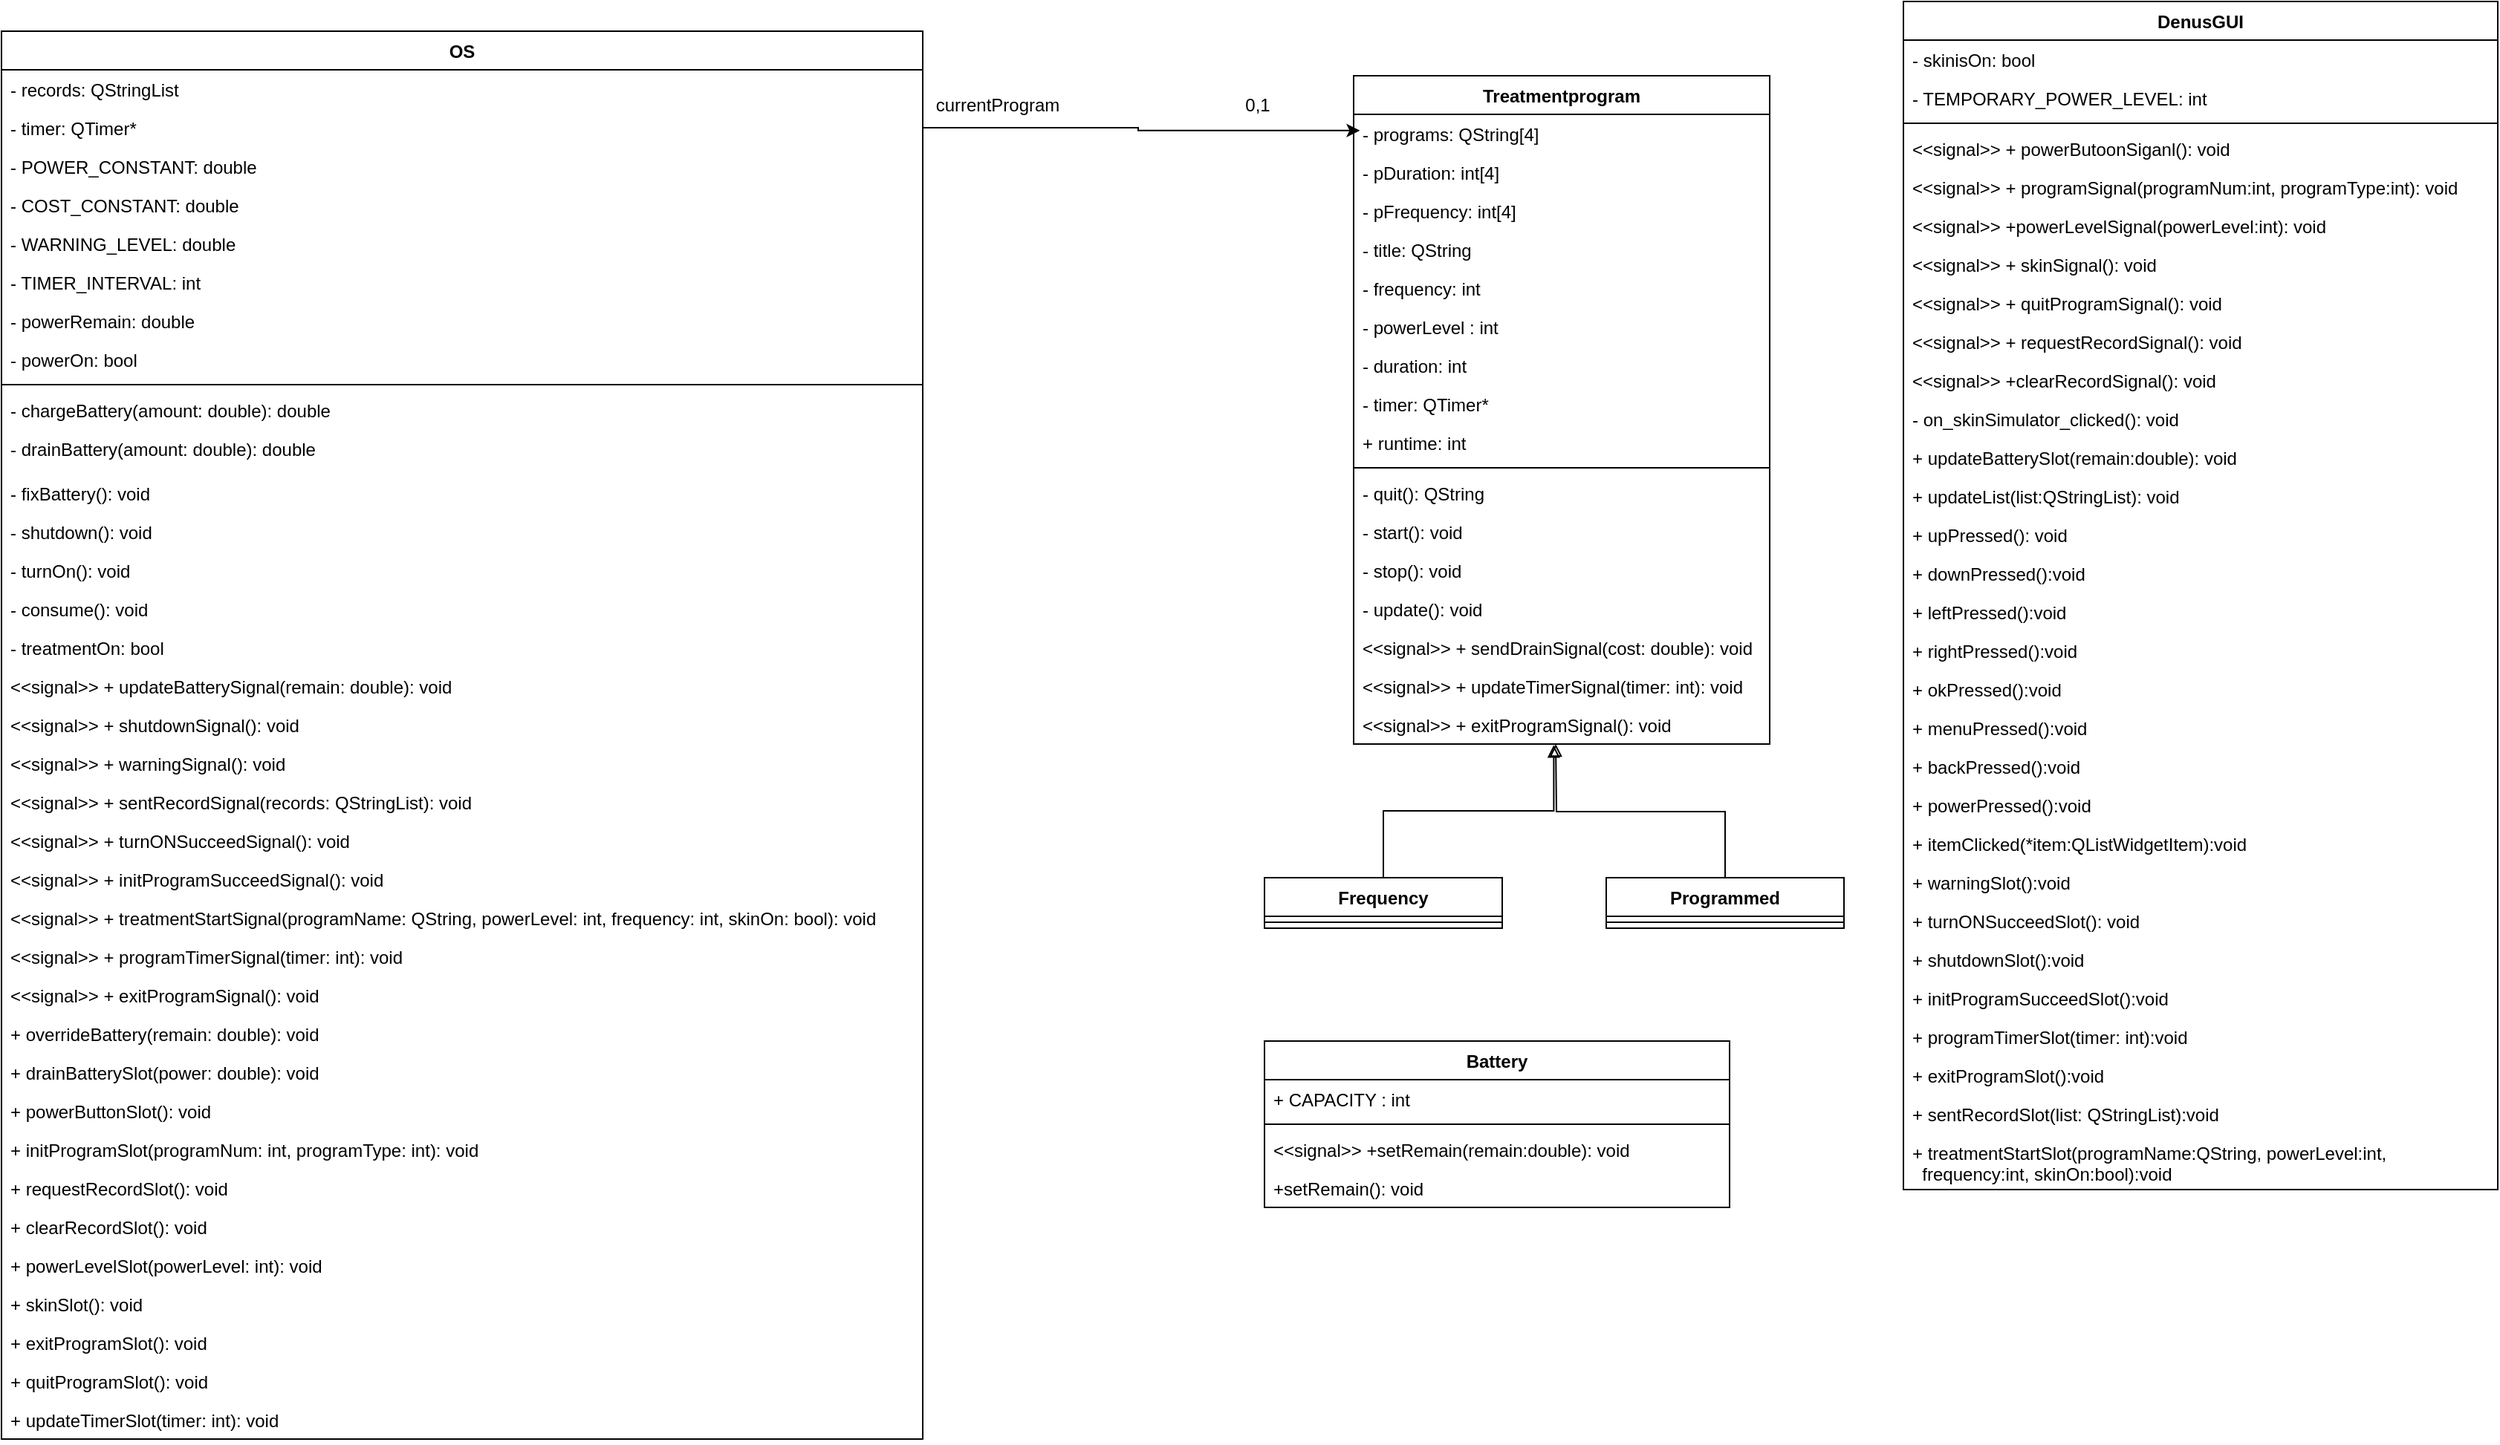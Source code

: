 <mxfile version="14.6.1" type="github">
  <diagram id="hlfqywLwCxhnhgCCT2zA" name="Page-1">
    <mxGraphModel dx="1186" dy="691" grid="1" gridSize="10" guides="1" tooltips="1" connect="1" arrows="1" fold="1" page="1" pageScale="1" pageWidth="827" pageHeight="1169" math="0" shadow="0">
      <root>
        <mxCell id="0" />
        <mxCell id="1" parent="0" />
        <mxCell id="2i6f_pU243hWTDEsExSb-6" value="OS" style="swimlane;fontStyle=1;align=center;verticalAlign=top;childLayout=stackLayout;horizontal=1;startSize=26;horizontalStack=0;resizeParent=1;resizeParentMax=0;resizeLast=0;collapsible=1;marginBottom=0;" parent="1" vertex="1">
          <mxGeometry x="60" y="60" width="620" height="948" as="geometry" />
        </mxCell>
        <mxCell id="6Ex3THZ8hztv9J3nGQ2k-1" value="- records: QStringList" style="text;strokeColor=none;fillColor=none;align=left;verticalAlign=top;spacingLeft=4;spacingRight=4;overflow=hidden;rotatable=0;points=[[0,0.5],[1,0.5]];portConstraint=eastwest;" parent="2i6f_pU243hWTDEsExSb-6" vertex="1">
          <mxGeometry y="26" width="620" height="26" as="geometry" />
        </mxCell>
        <mxCell id="wWTn0fQBB8vopCXBrPZ8-14" value="- timer: QTimer*" style="text;strokeColor=none;fillColor=none;align=left;verticalAlign=top;spacingLeft=4;spacingRight=4;overflow=hidden;rotatable=0;points=[[0,0.5],[1,0.5]];portConstraint=eastwest;" parent="2i6f_pU243hWTDEsExSb-6" vertex="1">
          <mxGeometry y="52" width="620" height="26" as="geometry" />
        </mxCell>
        <mxCell id="wWTn0fQBB8vopCXBrPZ8-8" value="- POWER_CONSTANT: double" style="text;strokeColor=none;fillColor=none;align=left;verticalAlign=top;spacingLeft=4;spacingRight=4;overflow=hidden;rotatable=0;points=[[0,0.5],[1,0.5]];portConstraint=eastwest;" parent="2i6f_pU243hWTDEsExSb-6" vertex="1">
          <mxGeometry y="78" width="620" height="26" as="geometry" />
        </mxCell>
        <mxCell id="wWTn0fQBB8vopCXBrPZ8-11" value="- COST_CONSTANT: double" style="text;strokeColor=none;fillColor=none;align=left;verticalAlign=top;spacingLeft=4;spacingRight=4;overflow=hidden;rotatable=0;points=[[0,0.5],[1,0.5]];portConstraint=eastwest;" parent="2i6f_pU243hWTDEsExSb-6" vertex="1">
          <mxGeometry y="104" width="620" height="26" as="geometry" />
        </mxCell>
        <mxCell id="wWTn0fQBB8vopCXBrPZ8-12" value="- WARNING_LEVEL: double" style="text;strokeColor=none;fillColor=none;align=left;verticalAlign=top;spacingLeft=4;spacingRight=4;overflow=hidden;rotatable=0;points=[[0,0.5],[1,0.5]];portConstraint=eastwest;" parent="2i6f_pU243hWTDEsExSb-6" vertex="1">
          <mxGeometry y="130" width="620" height="26" as="geometry" />
        </mxCell>
        <mxCell id="wWTn0fQBB8vopCXBrPZ8-13" value="- TIMER_INTERVAL: int" style="text;strokeColor=none;fillColor=none;align=left;verticalAlign=top;spacingLeft=4;spacingRight=4;overflow=hidden;rotatable=0;points=[[0,0.5],[1,0.5]];portConstraint=eastwest;" parent="2i6f_pU243hWTDEsExSb-6" vertex="1">
          <mxGeometry y="156" width="620" height="26" as="geometry" />
        </mxCell>
        <mxCell id="wWTn0fQBB8vopCXBrPZ8-15" value="- powerRemain: double" style="text;strokeColor=none;fillColor=none;align=left;verticalAlign=top;spacingLeft=4;spacingRight=4;overflow=hidden;rotatable=0;points=[[0,0.5],[1,0.5]];portConstraint=eastwest;" parent="2i6f_pU243hWTDEsExSb-6" vertex="1">
          <mxGeometry y="182" width="620" height="26" as="geometry" />
        </mxCell>
        <mxCell id="wWTn0fQBB8vopCXBrPZ8-16" value="- powerOn: bool" style="text;strokeColor=none;fillColor=none;align=left;verticalAlign=top;spacingLeft=4;spacingRight=4;overflow=hidden;rotatable=0;points=[[0,0.5],[1,0.5]];portConstraint=eastwest;" parent="2i6f_pU243hWTDEsExSb-6" vertex="1">
          <mxGeometry y="208" width="620" height="26" as="geometry" />
        </mxCell>
        <mxCell id="2i6f_pU243hWTDEsExSb-8" value="" style="line;strokeWidth=1;fillColor=none;align=left;verticalAlign=middle;spacingTop=-1;spacingLeft=3;spacingRight=3;rotatable=0;labelPosition=right;points=[];portConstraint=eastwest;" parent="2i6f_pU243hWTDEsExSb-6" vertex="1">
          <mxGeometry y="234" width="620" height="8" as="geometry" />
        </mxCell>
        <mxCell id="wWTn0fQBB8vopCXBrPZ8-9" value="- chargeBattery(amount: double): double" style="text;strokeColor=none;fillColor=none;align=left;verticalAlign=top;spacingLeft=4;spacingRight=4;overflow=hidden;rotatable=0;points=[[0,0.5],[1,0.5]];portConstraint=eastwest;" parent="2i6f_pU243hWTDEsExSb-6" vertex="1">
          <mxGeometry y="242" width="620" height="26" as="geometry" />
        </mxCell>
        <mxCell id="wWTn0fQBB8vopCXBrPZ8-21" value="- drainBattery(amount: double): double" style="text;strokeColor=none;fillColor=none;align=left;verticalAlign=top;spacingLeft=4;spacingRight=4;overflow=hidden;rotatable=0;points=[[0,0.5],[1,0.5]];portConstraint=eastwest;" parent="2i6f_pU243hWTDEsExSb-6" vertex="1">
          <mxGeometry y="268" width="620" height="30" as="geometry" />
        </mxCell>
        <mxCell id="wWTn0fQBB8vopCXBrPZ8-10" value="- fixBattery(): void" style="text;strokeColor=none;fillColor=none;align=left;verticalAlign=top;spacingLeft=4;spacingRight=4;overflow=hidden;rotatable=0;points=[[0,0.5],[1,0.5]];portConstraint=eastwest;" parent="2i6f_pU243hWTDEsExSb-6" vertex="1">
          <mxGeometry y="298" width="620" height="26" as="geometry" />
        </mxCell>
        <mxCell id="wWTn0fQBB8vopCXBrPZ8-18" value="- shutdown(): void" style="text;strokeColor=none;fillColor=none;align=left;verticalAlign=top;spacingLeft=4;spacingRight=4;overflow=hidden;rotatable=0;points=[[0,0.5],[1,0.5]];portConstraint=eastwest;" parent="2i6f_pU243hWTDEsExSb-6" vertex="1">
          <mxGeometry y="324" width="620" height="26" as="geometry" />
        </mxCell>
        <mxCell id="wWTn0fQBB8vopCXBrPZ8-19" value="- turnOn(): void&#xa;" style="text;strokeColor=none;fillColor=none;align=left;verticalAlign=top;spacingLeft=4;spacingRight=4;overflow=hidden;rotatable=0;points=[[0,0.5],[1,0.5]];portConstraint=eastwest;" parent="2i6f_pU243hWTDEsExSb-6" vertex="1">
          <mxGeometry y="350" width="620" height="26" as="geometry" />
        </mxCell>
        <mxCell id="wWTn0fQBB8vopCXBrPZ8-20" value="- consume(): void&#xa;" style="text;strokeColor=none;fillColor=none;align=left;verticalAlign=top;spacingLeft=4;spacingRight=4;overflow=hidden;rotatable=0;points=[[0,0.5],[1,0.5]];portConstraint=eastwest;" parent="2i6f_pU243hWTDEsExSb-6" vertex="1">
          <mxGeometry y="376" width="620" height="26" as="geometry" />
        </mxCell>
        <mxCell id="wWTn0fQBB8vopCXBrPZ8-17" value="- treatmentOn: bool" style="text;strokeColor=none;fillColor=none;align=left;verticalAlign=top;spacingLeft=4;spacingRight=4;overflow=hidden;rotatable=0;points=[[0,0.5],[1,0.5]];portConstraint=eastwest;" parent="2i6f_pU243hWTDEsExSb-6" vertex="1">
          <mxGeometry y="402" width="620" height="26" as="geometry" />
        </mxCell>
        <mxCell id="wWTn0fQBB8vopCXBrPZ8-22" value="&lt;&lt;signal&gt;&gt; + updateBatterySignal(remain: double): void" style="text;strokeColor=none;fillColor=none;align=left;verticalAlign=top;spacingLeft=4;spacingRight=4;overflow=hidden;rotatable=0;points=[[0,0.5],[1,0.5]];portConstraint=eastwest;" parent="2i6f_pU243hWTDEsExSb-6" vertex="1">
          <mxGeometry y="428" width="620" height="26" as="geometry" />
        </mxCell>
        <mxCell id="wWTn0fQBB8vopCXBrPZ8-23" value="&lt;&lt;signal&gt;&gt; + shutdownSignal(): void" style="text;strokeColor=none;fillColor=none;align=left;verticalAlign=top;spacingLeft=4;spacingRight=4;overflow=hidden;rotatable=0;points=[[0,0.5],[1,0.5]];portConstraint=eastwest;" parent="2i6f_pU243hWTDEsExSb-6" vertex="1">
          <mxGeometry y="454" width="620" height="26" as="geometry" />
        </mxCell>
        <mxCell id="wWTn0fQBB8vopCXBrPZ8-24" value="&lt;&lt;signal&gt;&gt; + warningSignal(): void" style="text;strokeColor=none;fillColor=none;align=left;verticalAlign=top;spacingLeft=4;spacingRight=4;overflow=hidden;rotatable=0;points=[[0,0.5],[1,0.5]];portConstraint=eastwest;" parent="2i6f_pU243hWTDEsExSb-6" vertex="1">
          <mxGeometry y="480" width="620" height="26" as="geometry" />
        </mxCell>
        <mxCell id="wWTn0fQBB8vopCXBrPZ8-25" value="&lt;&lt;signal&gt;&gt; + sentRecordSignal(records: QStringList): void" style="text;strokeColor=none;fillColor=none;align=left;verticalAlign=top;spacingLeft=4;spacingRight=4;overflow=hidden;rotatable=0;points=[[0,0.5],[1,0.5]];portConstraint=eastwest;" parent="2i6f_pU243hWTDEsExSb-6" vertex="1">
          <mxGeometry y="506" width="620" height="26" as="geometry" />
        </mxCell>
        <mxCell id="wWTn0fQBB8vopCXBrPZ8-39" value="&lt;&lt;signal&gt;&gt; + turnONSucceedSignal(): void" style="text;strokeColor=none;fillColor=none;align=left;verticalAlign=top;spacingLeft=4;spacingRight=4;overflow=hidden;rotatable=0;points=[[0,0.5],[1,0.5]];portConstraint=eastwest;" parent="2i6f_pU243hWTDEsExSb-6" vertex="1">
          <mxGeometry y="532" width="620" height="26" as="geometry" />
        </mxCell>
        <mxCell id="wWTn0fQBB8vopCXBrPZ8-40" value="&lt;&lt;signal&gt;&gt; + initProgramSucceedSignal(): void" style="text;strokeColor=none;fillColor=none;align=left;verticalAlign=top;spacingLeft=4;spacingRight=4;overflow=hidden;rotatable=0;points=[[0,0.5],[1,0.5]];portConstraint=eastwest;" parent="2i6f_pU243hWTDEsExSb-6" vertex="1">
          <mxGeometry y="558" width="620" height="26" as="geometry" />
        </mxCell>
        <mxCell id="wWTn0fQBB8vopCXBrPZ8-41" value="&lt;&lt;signal&gt;&gt; + treatmentStartSignal(programName: QString, powerLevel: int, frequency: int, skinOn: bool): void" style="text;strokeColor=none;fillColor=none;align=left;verticalAlign=top;spacingLeft=4;spacingRight=4;overflow=hidden;rotatable=0;points=[[0,0.5],[1,0.5]];portConstraint=eastwest;" parent="2i6f_pU243hWTDEsExSb-6" vertex="1">
          <mxGeometry y="584" width="620" height="26" as="geometry" />
        </mxCell>
        <mxCell id="wWTn0fQBB8vopCXBrPZ8-42" value="&lt;&lt;signal&gt;&gt; + programTimerSignal(timer: int): void" style="text;strokeColor=none;fillColor=none;align=left;verticalAlign=top;spacingLeft=4;spacingRight=4;overflow=hidden;rotatable=0;points=[[0,0.5],[1,0.5]];portConstraint=eastwest;" parent="2i6f_pU243hWTDEsExSb-6" vertex="1">
          <mxGeometry y="610" width="620" height="26" as="geometry" />
        </mxCell>
        <mxCell id="wWTn0fQBB8vopCXBrPZ8-43" value="&lt;&lt;signal&gt;&gt; + exitProgramSignal(): void" style="text;strokeColor=none;fillColor=none;align=left;verticalAlign=top;spacingLeft=4;spacingRight=4;overflow=hidden;rotatable=0;points=[[0,0.5],[1,0.5]];portConstraint=eastwest;" parent="2i6f_pU243hWTDEsExSb-6" vertex="1">
          <mxGeometry y="636" width="620" height="26" as="geometry" />
        </mxCell>
        <mxCell id="wWTn0fQBB8vopCXBrPZ8-26" value="+ overrideBattery(remain: double): void" style="text;strokeColor=none;fillColor=none;align=left;verticalAlign=top;spacingLeft=4;spacingRight=4;overflow=hidden;rotatable=0;points=[[0,0.5],[1,0.5]];portConstraint=eastwest;" parent="2i6f_pU243hWTDEsExSb-6" vertex="1">
          <mxGeometry y="662" width="620" height="26" as="geometry" />
        </mxCell>
        <mxCell id="wWTn0fQBB8vopCXBrPZ8-27" value="+ drainBatterySlot(power: double): void" style="text;strokeColor=none;fillColor=none;align=left;verticalAlign=top;spacingLeft=4;spacingRight=4;overflow=hidden;rotatable=0;points=[[0,0.5],[1,0.5]];portConstraint=eastwest;" parent="2i6f_pU243hWTDEsExSb-6" vertex="1">
          <mxGeometry y="688" width="620" height="26" as="geometry" />
        </mxCell>
        <mxCell id="wWTn0fQBB8vopCXBrPZ8-28" value="+ powerButtonSlot(): void" style="text;strokeColor=none;fillColor=none;align=left;verticalAlign=top;spacingLeft=4;spacingRight=4;overflow=hidden;rotatable=0;points=[[0,0.5],[1,0.5]];portConstraint=eastwest;" parent="2i6f_pU243hWTDEsExSb-6" vertex="1">
          <mxGeometry y="714" width="620" height="26" as="geometry" />
        </mxCell>
        <mxCell id="wWTn0fQBB8vopCXBrPZ8-29" value="+ initProgramSlot(programNum: int, programType: int): void" style="text;strokeColor=none;fillColor=none;align=left;verticalAlign=top;spacingLeft=4;spacingRight=4;overflow=hidden;rotatable=0;points=[[0,0.5],[1,0.5]];portConstraint=eastwest;" parent="2i6f_pU243hWTDEsExSb-6" vertex="1">
          <mxGeometry y="740" width="620" height="26" as="geometry" />
        </mxCell>
        <mxCell id="wWTn0fQBB8vopCXBrPZ8-30" value="+ requestRecordSlot(): void" style="text;strokeColor=none;fillColor=none;align=left;verticalAlign=top;spacingLeft=4;spacingRight=4;overflow=hidden;rotatable=0;points=[[0,0.5],[1,0.5]];portConstraint=eastwest;" parent="2i6f_pU243hWTDEsExSb-6" vertex="1">
          <mxGeometry y="766" width="620" height="26" as="geometry" />
        </mxCell>
        <mxCell id="wWTn0fQBB8vopCXBrPZ8-31" value="+ clearRecordSlot(): void" style="text;strokeColor=none;fillColor=none;align=left;verticalAlign=top;spacingLeft=4;spacingRight=4;overflow=hidden;rotatable=0;points=[[0,0.5],[1,0.5]];portConstraint=eastwest;" parent="2i6f_pU243hWTDEsExSb-6" vertex="1">
          <mxGeometry y="792" width="620" height="26" as="geometry" />
        </mxCell>
        <mxCell id="wWTn0fQBB8vopCXBrPZ8-34" value="+ powerLevelSlot(powerLevel: int): void" style="text;strokeColor=none;fillColor=none;align=left;verticalAlign=top;spacingLeft=4;spacingRight=4;overflow=hidden;rotatable=0;points=[[0,0.5],[1,0.5]];portConstraint=eastwest;" parent="2i6f_pU243hWTDEsExSb-6" vertex="1">
          <mxGeometry y="818" width="620" height="26" as="geometry" />
        </mxCell>
        <mxCell id="wWTn0fQBB8vopCXBrPZ8-35" value="+ skinSlot(): void" style="text;strokeColor=none;fillColor=none;align=left;verticalAlign=top;spacingLeft=4;spacingRight=4;overflow=hidden;rotatable=0;points=[[0,0.5],[1,0.5]];portConstraint=eastwest;" parent="2i6f_pU243hWTDEsExSb-6" vertex="1">
          <mxGeometry y="844" width="620" height="26" as="geometry" />
        </mxCell>
        <mxCell id="wWTn0fQBB8vopCXBrPZ8-36" value="+ exitProgramSlot(): void" style="text;strokeColor=none;fillColor=none;align=left;verticalAlign=top;spacingLeft=4;spacingRight=4;overflow=hidden;rotatable=0;points=[[0,0.5],[1,0.5]];portConstraint=eastwest;" parent="2i6f_pU243hWTDEsExSb-6" vertex="1">
          <mxGeometry y="870" width="620" height="26" as="geometry" />
        </mxCell>
        <mxCell id="wWTn0fQBB8vopCXBrPZ8-37" value="+ quitProgramSlot(): void" style="text;strokeColor=none;fillColor=none;align=left;verticalAlign=top;spacingLeft=4;spacingRight=4;overflow=hidden;rotatable=0;points=[[0,0.5],[1,0.5]];portConstraint=eastwest;" parent="2i6f_pU243hWTDEsExSb-6" vertex="1">
          <mxGeometry y="896" width="620" height="26" as="geometry" />
        </mxCell>
        <mxCell id="wWTn0fQBB8vopCXBrPZ8-38" value="+ updateTimerSlot(timer: int): void" style="text;strokeColor=none;fillColor=none;align=left;verticalAlign=top;spacingLeft=4;spacingRight=4;overflow=hidden;rotatable=0;points=[[0,0.5],[1,0.5]];portConstraint=eastwest;" parent="2i6f_pU243hWTDEsExSb-6" vertex="1">
          <mxGeometry y="922" width="620" height="26" as="geometry" />
        </mxCell>
        <mxCell id="wWTn0fQBB8vopCXBrPZ8-33" style="edgeStyle=orthogonalEdgeStyle;rounded=0;orthogonalLoop=1;jettySize=auto;html=1;endArrow=block;endFill=0;entryX=0.481;entryY=1.026;entryDx=0;entryDy=0;entryPerimeter=0;" parent="1" source="2i6f_pU243hWTDEsExSb-22" target="-jx-THAxnTe_H25HyBi1-28" edge="1">
          <mxGeometry relative="1" as="geometry">
            <mxPoint x="1101" y="570" as="targetPoint" />
          </mxGeometry>
        </mxCell>
        <mxCell id="2i6f_pU243hWTDEsExSb-22" value="Frequency" style="swimlane;fontStyle=1;align=center;verticalAlign=top;childLayout=stackLayout;horizontal=1;startSize=26;horizontalStack=0;resizeParent=1;resizeParentMax=0;resizeLast=0;collapsible=1;marginBottom=0;" parent="1" vertex="1">
          <mxGeometry x="910" y="630" width="160" height="34" as="geometry" />
        </mxCell>
        <mxCell id="2i6f_pU243hWTDEsExSb-24" value="" style="line;strokeWidth=1;fillColor=none;align=left;verticalAlign=middle;spacingTop=-1;spacingLeft=3;spacingRight=3;rotatable=0;labelPosition=right;points=[];portConstraint=eastwest;" parent="2i6f_pU243hWTDEsExSb-22" vertex="1">
          <mxGeometry y="26" width="160" height="8" as="geometry" />
        </mxCell>
        <mxCell id="2i6f_pU243hWTDEsExSb-27" value="Programmed" style="swimlane;fontStyle=1;align=center;verticalAlign=top;childLayout=stackLayout;horizontal=1;startSize=26;horizontalStack=0;resizeParent=1;resizeParentMax=0;resizeLast=0;collapsible=1;marginBottom=0;" parent="1" vertex="1">
          <mxGeometry x="1140" y="630" width="160" height="34" as="geometry" />
        </mxCell>
        <mxCell id="2i6f_pU243hWTDEsExSb-29" value="" style="line;strokeWidth=1;fillColor=none;align=left;verticalAlign=middle;spacingTop=-1;spacingLeft=3;spacingRight=3;rotatable=0;labelPosition=right;points=[];portConstraint=eastwest;" parent="2i6f_pU243hWTDEsExSb-27" vertex="1">
          <mxGeometry y="26" width="160" height="8" as="geometry" />
        </mxCell>
        <mxCell id="icRJO9rCTyR9no6Rt8xL-1" style="edgeStyle=orthogonalEdgeStyle;rounded=0;orthogonalLoop=1;jettySize=auto;html=1;exitX=1;exitY=0.5;exitDx=0;exitDy=0;entryX=0.015;entryY=0.082;entryDx=0;entryDy=0;entryPerimeter=0;" parent="1" source="wWTn0fQBB8vopCXBrPZ8-14" target="-jx-THAxnTe_H25HyBi1-2" edge="1">
          <mxGeometry relative="1" as="geometry">
            <mxPoint x="960.98" y="124.988" as="targetPoint" />
          </mxGeometry>
        </mxCell>
        <mxCell id="icRJO9rCTyR9no6Rt8xL-2" value="0,1" style="text;html=1;align=center;verticalAlign=middle;resizable=0;points=[];autosize=1;strokeColor=none;" parent="1" vertex="1">
          <mxGeometry x="890" y="100" width="30" height="20" as="geometry" />
        </mxCell>
        <mxCell id="icRJO9rCTyR9no6Rt8xL-3" value="currentProgram" style="text;html=1;align=center;verticalAlign=middle;resizable=0;points=[];autosize=1;strokeColor=none;" parent="1" vertex="1">
          <mxGeometry x="680" y="100" width="100" height="20" as="geometry" />
        </mxCell>
        <mxCell id="-jx-THAxnTe_H25HyBi1-2" value="Treatmentprogram" style="swimlane;fontStyle=1;align=center;verticalAlign=top;childLayout=stackLayout;horizontal=1;startSize=26;horizontalStack=0;resizeParent=1;resizeParentMax=0;resizeLast=0;collapsible=1;marginBottom=0;" parent="1" vertex="1">
          <mxGeometry x="970" y="90" width="280" height="450" as="geometry" />
        </mxCell>
        <mxCell id="-jx-THAxnTe_H25HyBi1-3" value="- programs: QString[4]" style="text;strokeColor=none;fillColor=none;align=left;verticalAlign=top;spacingLeft=4;spacingRight=4;overflow=hidden;rotatable=0;points=[[0,0.5],[1,0.5]];portConstraint=eastwest;" parent="-jx-THAxnTe_H25HyBi1-2" vertex="1">
          <mxGeometry y="26" width="280" height="26" as="geometry" />
        </mxCell>
        <mxCell id="-jx-THAxnTe_H25HyBi1-6" value="- pDuration: int[4]" style="text;strokeColor=none;fillColor=none;align=left;verticalAlign=top;spacingLeft=4;spacingRight=4;overflow=hidden;rotatable=0;points=[[0,0.5],[1,0.5]];portConstraint=eastwest;" parent="-jx-THAxnTe_H25HyBi1-2" vertex="1">
          <mxGeometry y="52" width="280" height="26" as="geometry" />
        </mxCell>
        <mxCell id="-jx-THAxnTe_H25HyBi1-7" value="- pFrequency: int[4]" style="text;strokeColor=none;fillColor=none;align=left;verticalAlign=top;spacingLeft=4;spacingRight=4;overflow=hidden;rotatable=0;points=[[0,0.5],[1,0.5]];portConstraint=eastwest;" parent="-jx-THAxnTe_H25HyBi1-2" vertex="1">
          <mxGeometry y="78" width="280" height="26" as="geometry" />
        </mxCell>
        <mxCell id="-jx-THAxnTe_H25HyBi1-9" value="- title: QString" style="text;strokeColor=none;fillColor=none;align=left;verticalAlign=top;spacingLeft=4;spacingRight=4;overflow=hidden;rotatable=0;points=[[0,0.5],[1,0.5]];portConstraint=eastwest;" parent="-jx-THAxnTe_H25HyBi1-2" vertex="1">
          <mxGeometry y="104" width="280" height="26" as="geometry" />
        </mxCell>
        <mxCell id="-jx-THAxnTe_H25HyBi1-10" value="- frequency: int" style="text;strokeColor=none;fillColor=none;align=left;verticalAlign=top;spacingLeft=4;spacingRight=4;overflow=hidden;rotatable=0;points=[[0,0.5],[1,0.5]];portConstraint=eastwest;" parent="-jx-THAxnTe_H25HyBi1-2" vertex="1">
          <mxGeometry y="130" width="280" height="26" as="geometry" />
        </mxCell>
        <mxCell id="-jx-THAxnTe_H25HyBi1-11" value="- powerLevel : int" style="text;strokeColor=none;fillColor=none;align=left;verticalAlign=top;spacingLeft=4;spacingRight=4;overflow=hidden;rotatable=0;points=[[0,0.5],[1,0.5]];portConstraint=eastwest;" parent="-jx-THAxnTe_H25HyBi1-2" vertex="1">
          <mxGeometry y="156" width="280" height="26" as="geometry" />
        </mxCell>
        <mxCell id="-jx-THAxnTe_H25HyBi1-12" value="- duration: int" style="text;strokeColor=none;fillColor=none;align=left;verticalAlign=top;spacingLeft=4;spacingRight=4;overflow=hidden;rotatable=0;points=[[0,0.5],[1,0.5]];portConstraint=eastwest;" parent="-jx-THAxnTe_H25HyBi1-2" vertex="1">
          <mxGeometry y="182" width="280" height="26" as="geometry" />
        </mxCell>
        <mxCell id="-jx-THAxnTe_H25HyBi1-13" value="- timer: QTimer*" style="text;strokeColor=none;fillColor=none;align=left;verticalAlign=top;spacingLeft=4;spacingRight=4;overflow=hidden;rotatable=0;points=[[0,0.5],[1,0.5]];portConstraint=eastwest;" parent="-jx-THAxnTe_H25HyBi1-2" vertex="1">
          <mxGeometry y="208" width="280" height="26" as="geometry" />
        </mxCell>
        <mxCell id="-jx-THAxnTe_H25HyBi1-14" value="+ runtime: int" style="text;strokeColor=none;fillColor=none;align=left;verticalAlign=top;spacingLeft=4;spacingRight=4;overflow=hidden;rotatable=0;points=[[0,0.5],[1,0.5]];portConstraint=eastwest;" parent="-jx-THAxnTe_H25HyBi1-2" vertex="1">
          <mxGeometry y="234" width="280" height="26" as="geometry" />
        </mxCell>
        <mxCell id="-jx-THAxnTe_H25HyBi1-4" value="" style="line;strokeWidth=1;fillColor=none;align=left;verticalAlign=middle;spacingTop=-1;spacingLeft=3;spacingRight=3;rotatable=0;labelPosition=right;points=[];portConstraint=eastwest;" parent="-jx-THAxnTe_H25HyBi1-2" vertex="1">
          <mxGeometry y="260" width="280" height="8" as="geometry" />
        </mxCell>
        <mxCell id="-jx-THAxnTe_H25HyBi1-17" value="- quit(): QString" style="text;strokeColor=none;fillColor=none;align=left;verticalAlign=top;spacingLeft=4;spacingRight=4;overflow=hidden;rotatable=0;points=[[0,0.5],[1,0.5]];portConstraint=eastwest;" parent="-jx-THAxnTe_H25HyBi1-2" vertex="1">
          <mxGeometry y="268" width="280" height="26" as="geometry" />
        </mxCell>
        <mxCell id="-jx-THAxnTe_H25HyBi1-18" value="- start(): void" style="text;strokeColor=none;fillColor=none;align=left;verticalAlign=top;spacingLeft=4;spacingRight=4;overflow=hidden;rotatable=0;points=[[0,0.5],[1,0.5]];portConstraint=eastwest;" parent="-jx-THAxnTe_H25HyBi1-2" vertex="1">
          <mxGeometry y="294" width="280" height="26" as="geometry" />
        </mxCell>
        <mxCell id="-jx-THAxnTe_H25HyBi1-23" value="- stop(): void" style="text;strokeColor=none;fillColor=none;align=left;verticalAlign=top;spacingLeft=4;spacingRight=4;overflow=hidden;rotatable=0;points=[[0,0.5],[1,0.5]];portConstraint=eastwest;" parent="-jx-THAxnTe_H25HyBi1-2" vertex="1">
          <mxGeometry y="320" width="280" height="26" as="geometry" />
        </mxCell>
        <mxCell id="-jx-THAxnTe_H25HyBi1-24" value="- update(): void" style="text;strokeColor=none;fillColor=none;align=left;verticalAlign=top;spacingLeft=4;spacingRight=4;overflow=hidden;rotatable=0;points=[[0,0.5],[1,0.5]];portConstraint=eastwest;" parent="-jx-THAxnTe_H25HyBi1-2" vertex="1">
          <mxGeometry y="346" width="280" height="26" as="geometry" />
        </mxCell>
        <mxCell id="-jx-THAxnTe_H25HyBi1-25" value="&lt;&lt;signal&gt;&gt; + sendDrainSignal(cost: double): void" style="text;strokeColor=none;fillColor=none;align=left;verticalAlign=top;spacingLeft=4;spacingRight=4;overflow=hidden;rotatable=0;points=[[0,0.5],[1,0.5]];portConstraint=eastwest;" parent="-jx-THAxnTe_H25HyBi1-2" vertex="1">
          <mxGeometry y="372" width="280" height="26" as="geometry" />
        </mxCell>
        <mxCell id="-jx-THAxnTe_H25HyBi1-27" value="&lt;&lt;signal&gt;&gt; + updateTimerSignal(timer: int): void" style="text;strokeColor=none;fillColor=none;align=left;verticalAlign=top;spacingLeft=4;spacingRight=4;overflow=hidden;rotatable=0;points=[[0,0.5],[1,0.5]];portConstraint=eastwest;" parent="-jx-THAxnTe_H25HyBi1-2" vertex="1">
          <mxGeometry y="398" width="280" height="26" as="geometry" />
        </mxCell>
        <mxCell id="-jx-THAxnTe_H25HyBi1-28" value="&lt;&lt;signal&gt;&gt; + exitProgramSignal(): void" style="text;strokeColor=none;fillColor=none;align=left;verticalAlign=top;spacingLeft=4;spacingRight=4;overflow=hidden;rotatable=0;points=[[0,0.5],[1,0.5]];portConstraint=eastwest;" parent="-jx-THAxnTe_H25HyBi1-2" vertex="1">
          <mxGeometry y="424" width="280" height="26" as="geometry" />
        </mxCell>
        <mxCell id="-jx-THAxnTe_H25HyBi1-29" style="edgeStyle=orthogonalEdgeStyle;rounded=0;orthogonalLoop=1;jettySize=auto;html=1;endArrow=block;endFill=0;exitX=0.5;exitY=0;exitDx=0;exitDy=0;" parent="1" source="2i6f_pU243hWTDEsExSb-27" edge="1">
          <mxGeometry relative="1" as="geometry">
            <mxPoint x="1000" y="640" as="sourcePoint" />
            <mxPoint x="1106" y="540" as="targetPoint" />
          </mxGeometry>
        </mxCell>
        <mxCell id="mvSNyHNDQJpL3ZREzxEM-1" value="DenusGUI" style="swimlane;fontStyle=1;align=center;verticalAlign=top;childLayout=stackLayout;horizontal=1;startSize=26;horizontalStack=0;resizeParent=1;resizeParentMax=0;resizeLast=0;collapsible=1;marginBottom=0;" parent="1" vertex="1">
          <mxGeometry x="1340" y="40" width="400" height="800" as="geometry" />
        </mxCell>
        <mxCell id="mvSNyHNDQJpL3ZREzxEM-2" value="- skinisOn: bool" style="text;strokeColor=none;fillColor=none;align=left;verticalAlign=top;spacingLeft=4;spacingRight=4;overflow=hidden;rotatable=0;points=[[0,0.5],[1,0.5]];portConstraint=eastwest;" parent="mvSNyHNDQJpL3ZREzxEM-1" vertex="1">
          <mxGeometry y="26" width="400" height="26" as="geometry" />
        </mxCell>
        <mxCell id="mvSNyHNDQJpL3ZREzxEM-5" value="- TEMPORARY_POWER_LEVEL: int" style="text;strokeColor=none;fillColor=none;align=left;verticalAlign=top;spacingLeft=4;spacingRight=4;overflow=hidden;rotatable=0;points=[[0,0.5],[1,0.5]];portConstraint=eastwest;" parent="mvSNyHNDQJpL3ZREzxEM-1" vertex="1">
          <mxGeometry y="52" width="400" height="26" as="geometry" />
        </mxCell>
        <mxCell id="mvSNyHNDQJpL3ZREzxEM-3" value="" style="line;strokeWidth=1;fillColor=none;align=left;verticalAlign=middle;spacingTop=-1;spacingLeft=3;spacingRight=3;rotatable=0;labelPosition=right;points=[];portConstraint=eastwest;" parent="mvSNyHNDQJpL3ZREzxEM-1" vertex="1">
          <mxGeometry y="78" width="400" height="8" as="geometry" />
        </mxCell>
        <mxCell id="mvSNyHNDQJpL3ZREzxEM-7" value="&lt;&lt;signal&gt;&gt; + powerButoonSiganl(): void" style="text;strokeColor=none;fillColor=none;align=left;verticalAlign=top;spacingLeft=4;spacingRight=4;overflow=hidden;rotatable=0;points=[[0,0.5],[1,0.5]];portConstraint=eastwest;" parent="mvSNyHNDQJpL3ZREzxEM-1" vertex="1">
          <mxGeometry y="86" width="400" height="26" as="geometry" />
        </mxCell>
        <mxCell id="mvSNyHNDQJpL3ZREzxEM-8" value="&lt;&lt;signal&gt;&gt; + programSignal(programNum:int, programType:int): void" style="text;strokeColor=none;fillColor=none;align=left;verticalAlign=top;spacingLeft=4;spacingRight=4;overflow=hidden;rotatable=0;points=[[0,0.5],[1,0.5]];portConstraint=eastwest;" parent="mvSNyHNDQJpL3ZREzxEM-1" vertex="1">
          <mxGeometry y="112" width="400" height="26" as="geometry" />
        </mxCell>
        <mxCell id="mvSNyHNDQJpL3ZREzxEM-9" value="&lt;&lt;signal&gt;&gt; +powerLevelSignal(powerLevel:int): void" style="text;strokeColor=none;fillColor=none;align=left;verticalAlign=top;spacingLeft=4;spacingRight=4;overflow=hidden;rotatable=0;points=[[0,0.5],[1,0.5]];portConstraint=eastwest;" parent="mvSNyHNDQJpL3ZREzxEM-1" vertex="1">
          <mxGeometry y="138" width="400" height="26" as="geometry" />
        </mxCell>
        <mxCell id="mvSNyHNDQJpL3ZREzxEM-11" value="&lt;&lt;signal&gt;&gt; + skinSignal(): void" style="text;strokeColor=none;fillColor=none;align=left;verticalAlign=top;spacingLeft=4;spacingRight=4;overflow=hidden;rotatable=0;points=[[0,0.5],[1,0.5]];portConstraint=eastwest;" parent="mvSNyHNDQJpL3ZREzxEM-1" vertex="1">
          <mxGeometry y="164" width="400" height="26" as="geometry" />
        </mxCell>
        <mxCell id="mvSNyHNDQJpL3ZREzxEM-12" value="&lt;&lt;signal&gt;&gt; + quitProgramSignal(): void" style="text;strokeColor=none;fillColor=none;align=left;verticalAlign=top;spacingLeft=4;spacingRight=4;overflow=hidden;rotatable=0;points=[[0,0.5],[1,0.5]];portConstraint=eastwest;" parent="mvSNyHNDQJpL3ZREzxEM-1" vertex="1">
          <mxGeometry y="190" width="400" height="26" as="geometry" />
        </mxCell>
        <mxCell id="mvSNyHNDQJpL3ZREzxEM-13" value="&lt;&lt;signal&gt;&gt; + requestRecordSignal(): void" style="text;strokeColor=none;fillColor=none;align=left;verticalAlign=top;spacingLeft=4;spacingRight=4;overflow=hidden;rotatable=0;points=[[0,0.5],[1,0.5]];portConstraint=eastwest;" parent="mvSNyHNDQJpL3ZREzxEM-1" vertex="1">
          <mxGeometry y="216" width="400" height="26" as="geometry" />
        </mxCell>
        <mxCell id="mvSNyHNDQJpL3ZREzxEM-10" value="&lt;&lt;signal&gt;&gt; +clearRecordSignal(): void" style="text;strokeColor=none;fillColor=none;align=left;verticalAlign=top;spacingLeft=4;spacingRight=4;overflow=hidden;rotatable=0;points=[[0,0.5],[1,0.5]];portConstraint=eastwest;" parent="mvSNyHNDQJpL3ZREzxEM-1" vertex="1">
          <mxGeometry y="242" width="400" height="26" as="geometry" />
        </mxCell>
        <mxCell id="mvSNyHNDQJpL3ZREzxEM-15" value="- on_skinSimulator_clicked(): void" style="text;strokeColor=none;fillColor=none;align=left;verticalAlign=top;spacingLeft=4;spacingRight=4;overflow=hidden;rotatable=0;points=[[0,0.5],[1,0.5]];portConstraint=eastwest;" parent="mvSNyHNDQJpL3ZREzxEM-1" vertex="1">
          <mxGeometry y="268" width="400" height="26" as="geometry" />
        </mxCell>
        <mxCell id="mvSNyHNDQJpL3ZREzxEM-28" value="+ updateBatterySlot(remain:double): void" style="text;strokeColor=none;fillColor=none;align=left;verticalAlign=top;spacingLeft=4;spacingRight=4;overflow=hidden;rotatable=0;points=[[0,0.5],[1,0.5]];portConstraint=eastwest;" parent="mvSNyHNDQJpL3ZREzxEM-1" vertex="1">
          <mxGeometry y="294" width="400" height="26" as="geometry" />
        </mxCell>
        <mxCell id="mvSNyHNDQJpL3ZREzxEM-30" value="+ updateList(list:QStringList): void" style="text;strokeColor=none;fillColor=none;align=left;verticalAlign=top;spacingLeft=4;spacingRight=4;overflow=hidden;rotatable=0;points=[[0,0.5],[1,0.5]];portConstraint=eastwest;" parent="mvSNyHNDQJpL3ZREzxEM-1" vertex="1">
          <mxGeometry y="320" width="400" height="26" as="geometry" />
        </mxCell>
        <mxCell id="mvSNyHNDQJpL3ZREzxEM-31" value="+ upPressed(): void" style="text;strokeColor=none;fillColor=none;align=left;verticalAlign=top;spacingLeft=4;spacingRight=4;overflow=hidden;rotatable=0;points=[[0,0.5],[1,0.5]];portConstraint=eastwest;" parent="mvSNyHNDQJpL3ZREzxEM-1" vertex="1">
          <mxGeometry y="346" width="400" height="26" as="geometry" />
        </mxCell>
        <mxCell id="mvSNyHNDQJpL3ZREzxEM-32" value="+ downPressed():void" style="text;strokeColor=none;fillColor=none;align=left;verticalAlign=top;spacingLeft=4;spacingRight=4;overflow=hidden;rotatable=0;points=[[0,0.5],[1,0.5]];portConstraint=eastwest;" parent="mvSNyHNDQJpL3ZREzxEM-1" vertex="1">
          <mxGeometry y="372" width="400" height="26" as="geometry" />
        </mxCell>
        <mxCell id="mvSNyHNDQJpL3ZREzxEM-33" value="+ leftPressed():void" style="text;strokeColor=none;fillColor=none;align=left;verticalAlign=top;spacingLeft=4;spacingRight=4;overflow=hidden;rotatable=0;points=[[0,0.5],[1,0.5]];portConstraint=eastwest;" parent="mvSNyHNDQJpL3ZREzxEM-1" vertex="1">
          <mxGeometry y="398" width="400" height="26" as="geometry" />
        </mxCell>
        <mxCell id="mvSNyHNDQJpL3ZREzxEM-51" value="+ rightPressed():void" style="text;strokeColor=none;fillColor=none;align=left;verticalAlign=top;spacingLeft=4;spacingRight=4;overflow=hidden;rotatable=0;points=[[0,0.5],[1,0.5]];portConstraint=eastwest;" parent="mvSNyHNDQJpL3ZREzxEM-1" vertex="1">
          <mxGeometry y="424" width="400" height="26" as="geometry" />
        </mxCell>
        <mxCell id="mvSNyHNDQJpL3ZREzxEM-52" value="+ okPressed():void" style="text;strokeColor=none;fillColor=none;align=left;verticalAlign=top;spacingLeft=4;spacingRight=4;overflow=hidden;rotatable=0;points=[[0,0.5],[1,0.5]];portConstraint=eastwest;" parent="mvSNyHNDQJpL3ZREzxEM-1" vertex="1">
          <mxGeometry y="450" width="400" height="26" as="geometry" />
        </mxCell>
        <mxCell id="mvSNyHNDQJpL3ZREzxEM-53" value="+ menuPressed():void" style="text;strokeColor=none;fillColor=none;align=left;verticalAlign=top;spacingLeft=4;spacingRight=4;overflow=hidden;rotatable=0;points=[[0,0.5],[1,0.5]];portConstraint=eastwest;" parent="mvSNyHNDQJpL3ZREzxEM-1" vertex="1">
          <mxGeometry y="476" width="400" height="26" as="geometry" />
        </mxCell>
        <mxCell id="mvSNyHNDQJpL3ZREzxEM-54" value="+ backPressed():void" style="text;strokeColor=none;fillColor=none;align=left;verticalAlign=top;spacingLeft=4;spacingRight=4;overflow=hidden;rotatable=0;points=[[0,0.5],[1,0.5]];portConstraint=eastwest;" parent="mvSNyHNDQJpL3ZREzxEM-1" vertex="1">
          <mxGeometry y="502" width="400" height="26" as="geometry" />
        </mxCell>
        <mxCell id="mvSNyHNDQJpL3ZREzxEM-55" value="+ powerPressed():void" style="text;strokeColor=none;fillColor=none;align=left;verticalAlign=top;spacingLeft=4;spacingRight=4;overflow=hidden;rotatable=0;points=[[0,0.5],[1,0.5]];portConstraint=eastwest;" parent="mvSNyHNDQJpL3ZREzxEM-1" vertex="1">
          <mxGeometry y="528" width="400" height="26" as="geometry" />
        </mxCell>
        <mxCell id="mvSNyHNDQJpL3ZREzxEM-56" value="+ itemClicked(*item:QListWidgetItem):void" style="text;strokeColor=none;fillColor=none;align=left;verticalAlign=top;spacingLeft=4;spacingRight=4;overflow=hidden;rotatable=0;points=[[0,0.5],[1,0.5]];portConstraint=eastwest;" parent="mvSNyHNDQJpL3ZREzxEM-1" vertex="1">
          <mxGeometry y="554" width="400" height="26" as="geometry" />
        </mxCell>
        <mxCell id="mvSNyHNDQJpL3ZREzxEM-57" value="+ warningSlot():void" style="text;strokeColor=none;fillColor=none;align=left;verticalAlign=top;spacingLeft=4;spacingRight=4;overflow=hidden;rotatable=0;points=[[0,0.5],[1,0.5]];portConstraint=eastwest;" parent="mvSNyHNDQJpL3ZREzxEM-1" vertex="1">
          <mxGeometry y="580" width="400" height="26" as="geometry" />
        </mxCell>
        <mxCell id="mvSNyHNDQJpL3ZREzxEM-58" value="+ turnONSucceedSlot(): void" style="text;strokeColor=none;fillColor=none;align=left;verticalAlign=top;spacingLeft=4;spacingRight=4;overflow=hidden;rotatable=0;points=[[0,0.5],[1,0.5]];portConstraint=eastwest;" parent="mvSNyHNDQJpL3ZREzxEM-1" vertex="1">
          <mxGeometry y="606" width="400" height="26" as="geometry" />
        </mxCell>
        <mxCell id="mvSNyHNDQJpL3ZREzxEM-59" value="+ shutdownSlot():void" style="text;strokeColor=none;fillColor=none;align=left;verticalAlign=top;spacingLeft=4;spacingRight=4;overflow=hidden;rotatable=0;points=[[0,0.5],[1,0.5]];portConstraint=eastwest;" parent="mvSNyHNDQJpL3ZREzxEM-1" vertex="1">
          <mxGeometry y="632" width="400" height="26" as="geometry" />
        </mxCell>
        <mxCell id="mvSNyHNDQJpL3ZREzxEM-60" value="+ initProgramSucceedSlot():void" style="text;strokeColor=none;fillColor=none;align=left;verticalAlign=top;spacingLeft=4;spacingRight=4;overflow=hidden;rotatable=0;points=[[0,0.5],[1,0.5]];portConstraint=eastwest;" parent="mvSNyHNDQJpL3ZREzxEM-1" vertex="1">
          <mxGeometry y="658" width="400" height="26" as="geometry" />
        </mxCell>
        <mxCell id="mvSNyHNDQJpL3ZREzxEM-61" value="+ programTimerSlot(timer: int):void" style="text;strokeColor=none;fillColor=none;align=left;verticalAlign=top;spacingLeft=4;spacingRight=4;overflow=hidden;rotatable=0;points=[[0,0.5],[1,0.5]];portConstraint=eastwest;" parent="mvSNyHNDQJpL3ZREzxEM-1" vertex="1">
          <mxGeometry y="684" width="400" height="26" as="geometry" />
        </mxCell>
        <mxCell id="mvSNyHNDQJpL3ZREzxEM-62" value="+ exitProgramSlot():void" style="text;strokeColor=none;fillColor=none;align=left;verticalAlign=top;spacingLeft=4;spacingRight=4;overflow=hidden;rotatable=0;points=[[0,0.5],[1,0.5]];portConstraint=eastwest;" parent="mvSNyHNDQJpL3ZREzxEM-1" vertex="1">
          <mxGeometry y="710" width="400" height="26" as="geometry" />
        </mxCell>
        <mxCell id="mvSNyHNDQJpL3ZREzxEM-63" value="+ sentRecordSlot(list: QStringList):void" style="text;strokeColor=none;fillColor=none;align=left;verticalAlign=top;spacingLeft=4;spacingRight=4;overflow=hidden;rotatable=0;points=[[0,0.5],[1,0.5]];portConstraint=eastwest;" parent="mvSNyHNDQJpL3ZREzxEM-1" vertex="1">
          <mxGeometry y="736" width="400" height="26" as="geometry" />
        </mxCell>
        <mxCell id="mvSNyHNDQJpL3ZREzxEM-64" value="+ treatmentStartSlot(programName:QString, powerLevel:int,&#xa;  frequency:int, skinOn:bool):void" style="text;strokeColor=none;fillColor=none;align=left;verticalAlign=top;spacingLeft=4;spacingRight=4;overflow=hidden;rotatable=0;points=[[0,0.5],[1,0.5]];portConstraint=eastwest;" parent="mvSNyHNDQJpL3ZREzxEM-1" vertex="1">
          <mxGeometry y="762" width="400" height="38" as="geometry" />
        </mxCell>
        <mxCell id="XgK5Wi5FdYZe0R_Z81gZ-1" value="Battery" style="swimlane;fontStyle=1;align=center;verticalAlign=top;childLayout=stackLayout;horizontal=1;startSize=26;horizontalStack=0;resizeParent=1;resizeParentMax=0;resizeLast=0;collapsible=1;marginBottom=0;" vertex="1" parent="1">
          <mxGeometry x="910" y="740" width="313" height="112" as="geometry" />
        </mxCell>
        <mxCell id="XgK5Wi5FdYZe0R_Z81gZ-2" value="+ CAPACITY : int" style="text;strokeColor=none;fillColor=none;align=left;verticalAlign=top;spacingLeft=4;spacingRight=4;overflow=hidden;rotatable=0;points=[[0,0.5],[1,0.5]];portConstraint=eastwest;" vertex="1" parent="XgK5Wi5FdYZe0R_Z81gZ-1">
          <mxGeometry y="26" width="313" height="26" as="geometry" />
        </mxCell>
        <mxCell id="XgK5Wi5FdYZe0R_Z81gZ-3" value="" style="line;strokeWidth=1;fillColor=none;align=left;verticalAlign=middle;spacingTop=-1;spacingLeft=3;spacingRight=3;rotatable=0;labelPosition=right;points=[];portConstraint=eastwest;" vertex="1" parent="XgK5Wi5FdYZe0R_Z81gZ-1">
          <mxGeometry y="52" width="313" height="8" as="geometry" />
        </mxCell>
        <mxCell id="XgK5Wi5FdYZe0R_Z81gZ-5" value="&lt;&lt;signal&gt;&gt; +setRemain(remain:double): void" style="text;strokeColor=none;fillColor=none;align=left;verticalAlign=top;spacingLeft=4;spacingRight=4;overflow=hidden;rotatable=0;points=[[0,0.5],[1,0.5]];portConstraint=eastwest;" vertex="1" parent="XgK5Wi5FdYZe0R_Z81gZ-1">
          <mxGeometry y="60" width="313" height="26" as="geometry" />
        </mxCell>
        <mxCell id="XgK5Wi5FdYZe0R_Z81gZ-4" value="+setRemain(): void" style="text;strokeColor=none;fillColor=none;align=left;verticalAlign=top;spacingLeft=4;spacingRight=4;overflow=hidden;rotatable=0;points=[[0,0.5],[1,0.5]];portConstraint=eastwest;" vertex="1" parent="XgK5Wi5FdYZe0R_Z81gZ-1">
          <mxGeometry y="86" width="313" height="26" as="geometry" />
        </mxCell>
      </root>
    </mxGraphModel>
  </diagram>
</mxfile>
